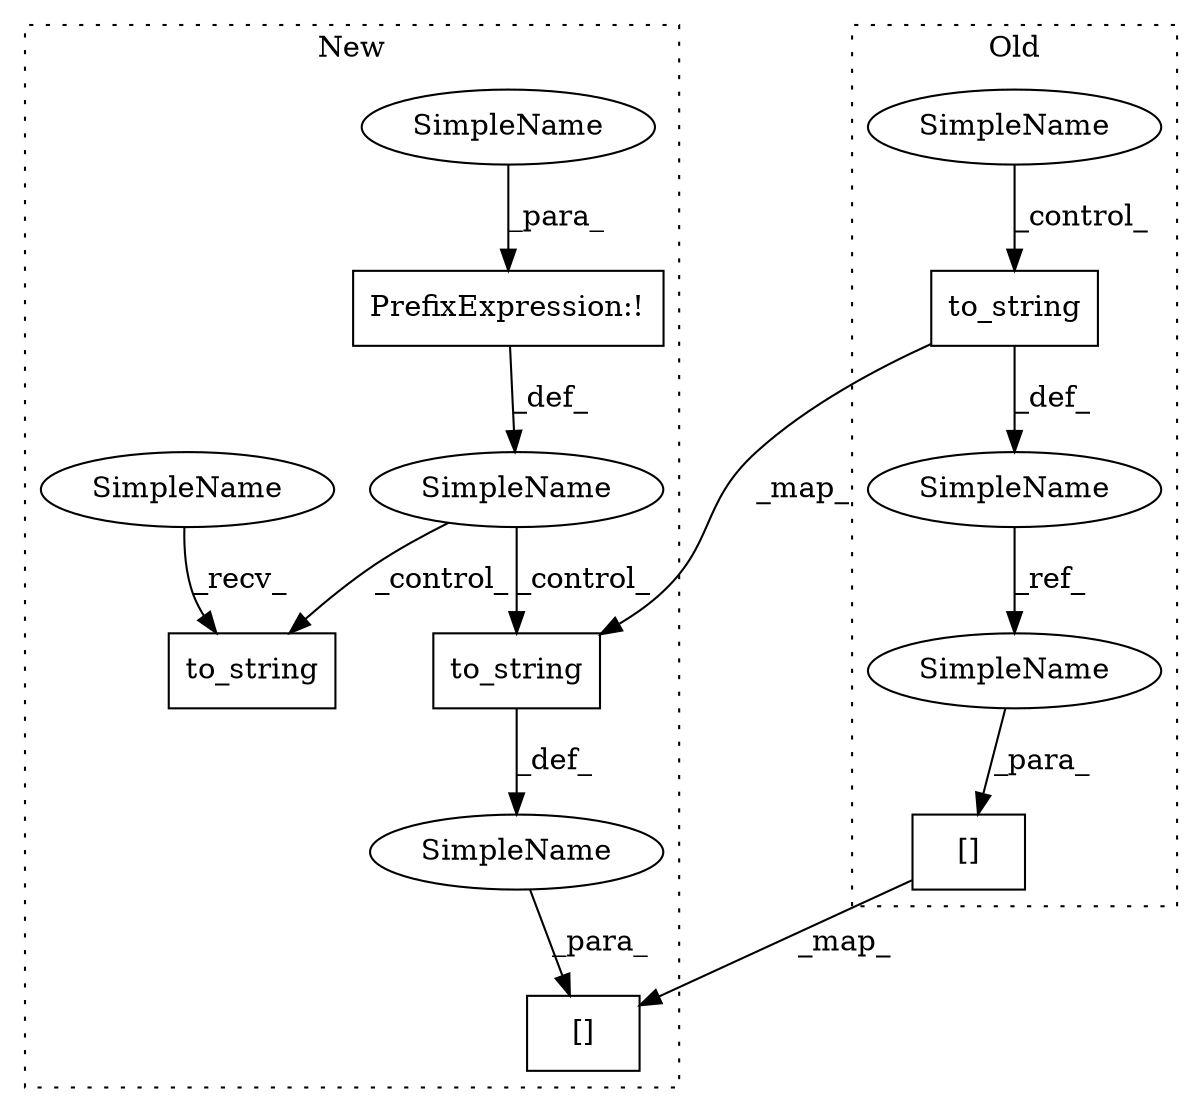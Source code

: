 digraph G {
subgraph cluster0 {
1 [label="to_string" a="32" s="4101,4141" l="10,1" shape="box"];
3 [label="[]" a="2" s="4148,4171" l="17,1" shape="box"];
5 [label="SimpleName" a="42" s="4076" l="6" shape="ellipse"];
6 [label="SimpleName" a="42" s="" l="" shape="ellipse"];
13 [label="SimpleName" a="42" s="4165" l="6" shape="ellipse"];
label = "Old";
style="dotted";
}
subgraph cluster1 {
2 [label="to_string" a="32" s="4205,4245" l="10,1" shape="box"];
4 [label="[]" a="2" s="4170,4246" l="17,1" shape="box"];
7 [label="SimpleName" a="42" s="" l="" shape="ellipse"];
8 [label="SimpleName" a="42" s="" l="" shape="ellipse"];
9 [label="PrefixExpression:!" a="38" s="3022" l="1" shape="box"];
10 [label="SimpleName" a="42" s="" l="" shape="ellipse"];
11 [label="to_string" a="32" s="4095,4133" l="10,1" shape="box"];
12 [label="SimpleName" a="42" s="4077" l="17" shape="ellipse"];
label = "New";
style="dotted";
}
1 -> 2 [label="_map_"];
1 -> 5 [label="_def_"];
2 -> 7 [label="_def_"];
3 -> 4 [label="_map_"];
5 -> 13 [label="_ref_"];
6 -> 1 [label="_control_"];
7 -> 4 [label="_para_"];
8 -> 2 [label="_control_"];
8 -> 11 [label="_control_"];
9 -> 8 [label="_def_"];
10 -> 9 [label="_para_"];
12 -> 11 [label="_recv_"];
13 -> 3 [label="_para_"];
}